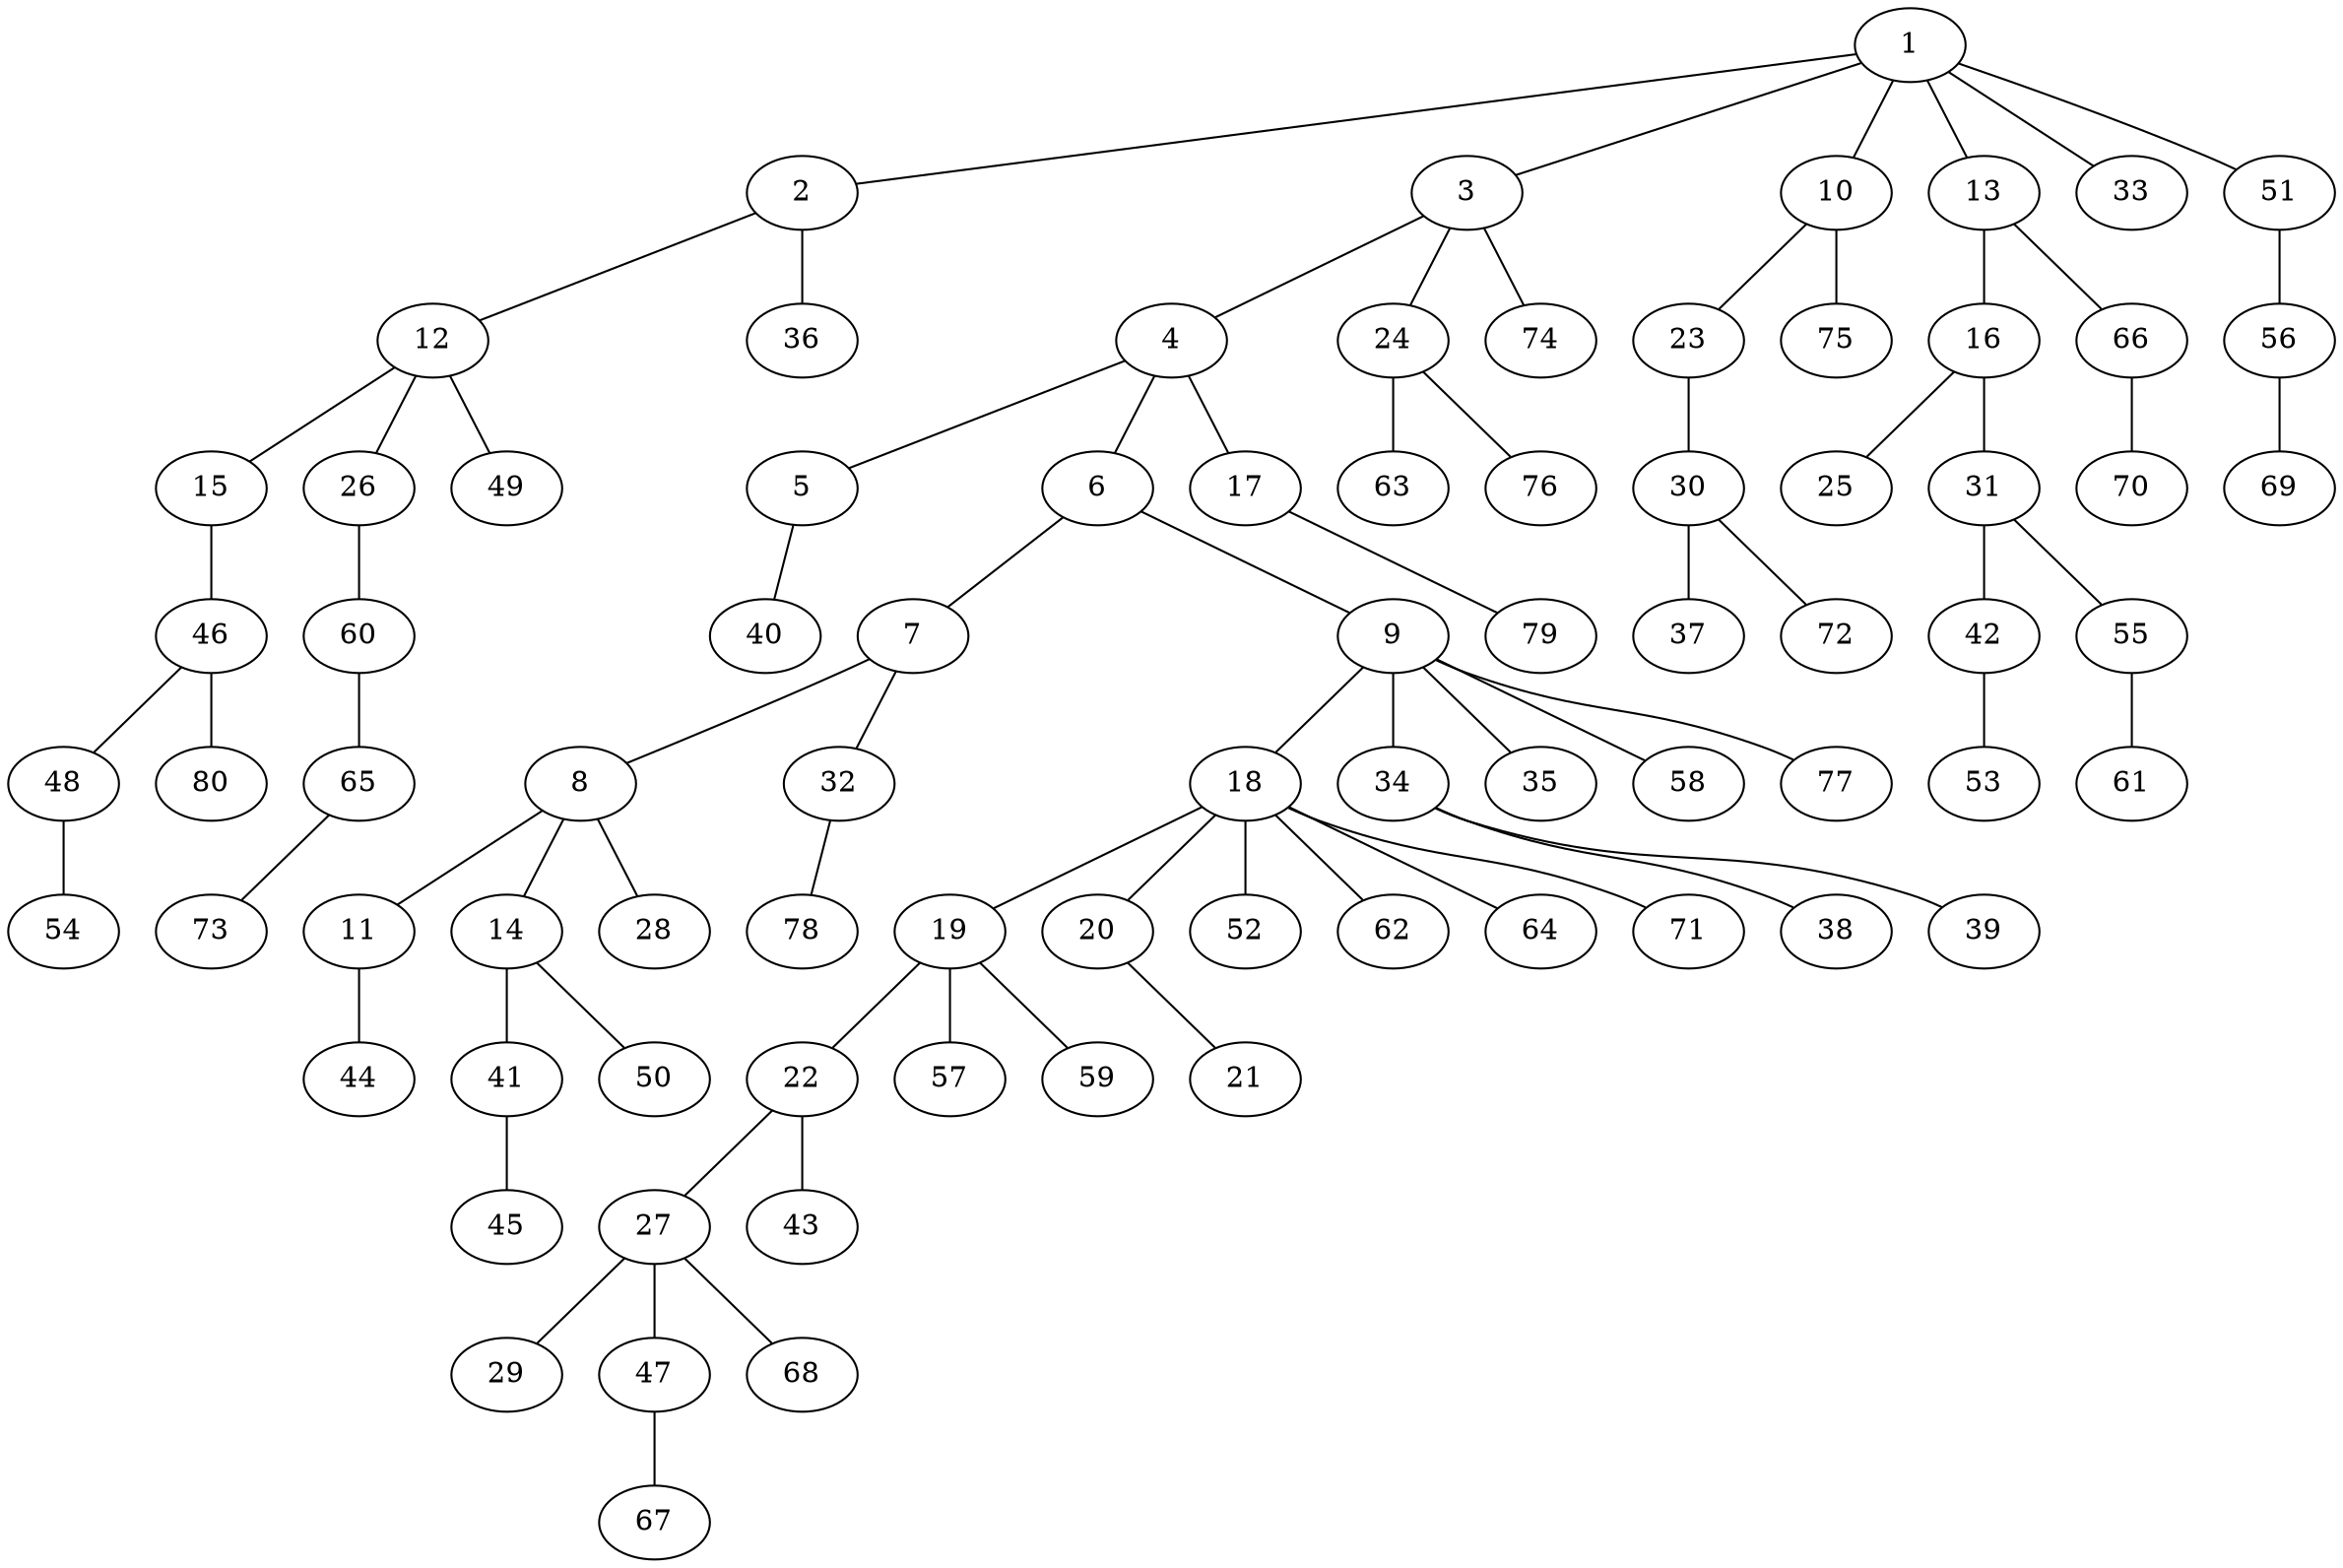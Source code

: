graph graphname {1--2
1--3
1--10
1--13
1--33
1--51
2--12
2--36
3--4
3--24
3--74
4--5
4--6
4--17
5--40
6--7
6--9
7--8
7--32
8--11
8--14
8--28
9--18
9--34
9--35
9--58
9--77
10--23
10--75
11--44
12--15
12--26
12--49
13--16
13--66
14--41
14--50
15--46
16--25
16--31
17--79
18--19
18--20
18--52
18--62
18--64
18--71
19--22
19--57
19--59
20--21
22--27
22--43
23--30
24--63
24--76
26--60
27--29
27--47
27--68
30--37
30--72
31--42
31--55
32--78
34--38
34--39
41--45
42--53
46--48
46--80
47--67
48--54
51--56
55--61
56--69
60--65
65--73
66--70
}